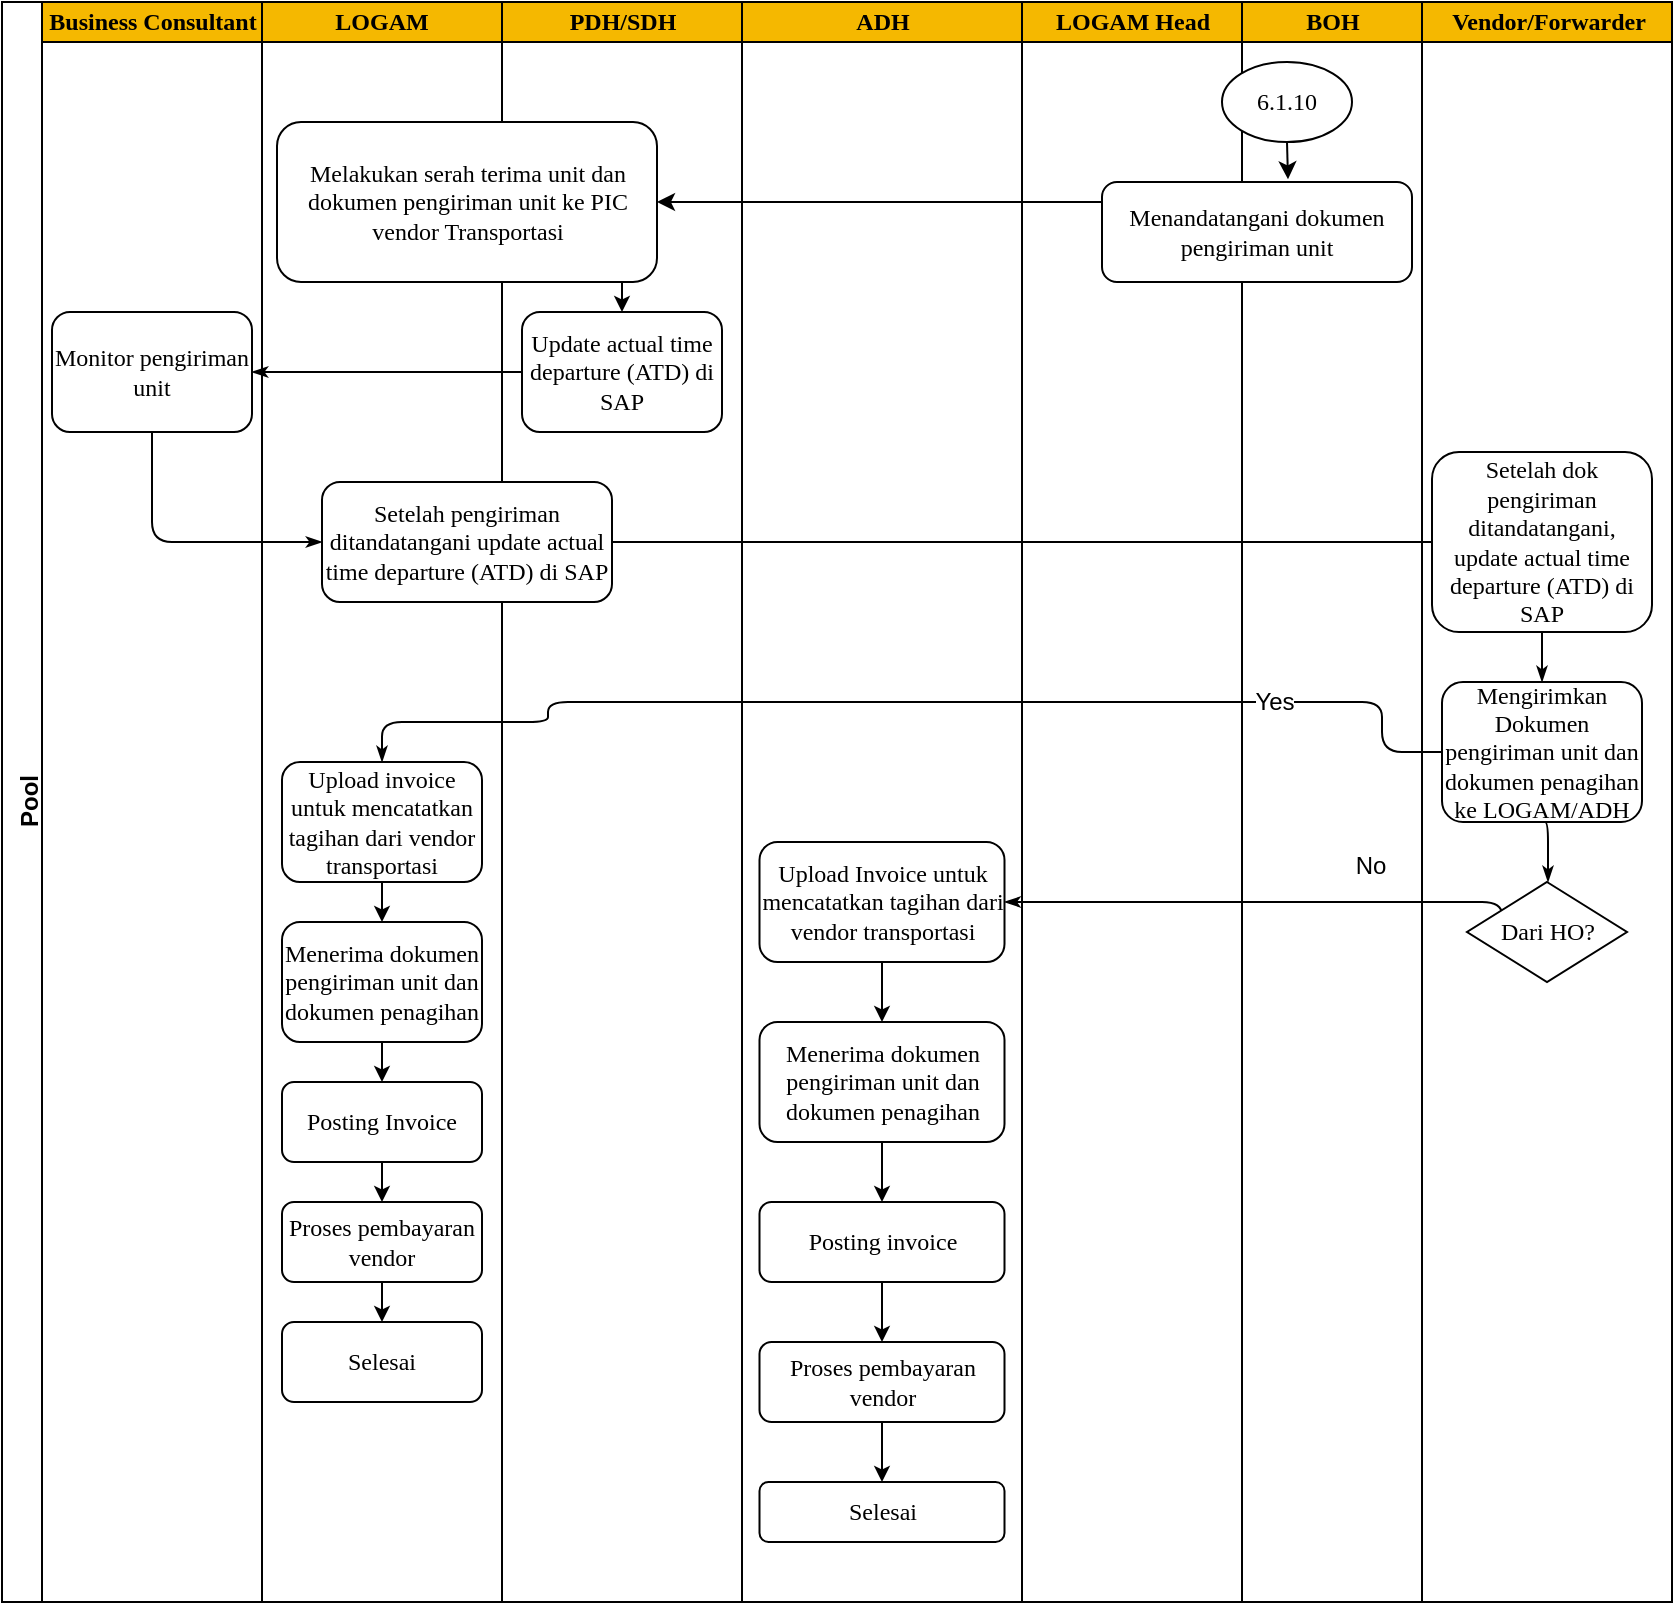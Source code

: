 <mxfile version="21.6.9" type="github">
  <diagram name="Page-1" id="74e2e168-ea6b-b213-b513-2b3c1d86103e">
    <mxGraphModel dx="1059" dy="608" grid="1" gridSize="10" guides="1" tooltips="1" connect="1" arrows="1" fold="1" page="1" pageScale="1" pageWidth="1100" pageHeight="850" background="none" math="0" shadow="0">
      <root>
        <mxCell id="0" />
        <mxCell id="1" parent="0" />
        <mxCell id="77e6c97f196da883-1" value="Pool" style="swimlane;html=1;childLayout=stackLayout;startSize=20;rounded=0;shadow=0;strokeWidth=1;align=center;verticalAlign=top;horizontal=0;movable=1;resizable=1;rotatable=1;deletable=1;editable=1;locked=0;connectable=1;fontSize=12;" parent="1" vertex="1">
          <mxGeometry x="70" y="40" width="835" height="800" as="geometry">
            <mxRectangle x="70" y="40" width="60" height="20" as="alternateBounds" />
          </mxGeometry>
        </mxCell>
        <mxCell id="77e6c97f196da883-2" value="&lt;font style=&quot;font-size: 12px;&quot; face=&quot;Times New Roman&quot;&gt;Business Consultant&lt;/font&gt;" style="swimlane;html=1;startSize=20;fillColor=#f5b800;fontSize=12;" parent="77e6c97f196da883-1" vertex="1">
          <mxGeometry x="20" width="110" height="800" as="geometry" />
        </mxCell>
        <mxCell id="77e6c97f196da883-9" value="&lt;font face=&quot;Times New Roman&quot; style=&quot;font-size: 12px;&quot;&gt;Monitor pengiriman unit&lt;/font&gt;" style="rounded=1;whiteSpace=wrap;html=1;shadow=0;labelBackgroundColor=none;strokeWidth=1;fontFamily=Verdana;fontSize=12;align=center;" parent="77e6c97f196da883-2" vertex="1">
          <mxGeometry x="5" y="155" width="100" height="60" as="geometry" />
        </mxCell>
        <mxCell id="77e6c97f196da883-3" value="" style="swimlane;html=1;startSize=20;fillColor=#f5b800;fontSize=12;align=center;" parent="77e6c97f196da883-1" vertex="1">
          <mxGeometry x="130" width="240" height="800" as="geometry" />
        </mxCell>
        <mxCell id="77e6c97f196da883-21" value="&lt;font face=&quot;Times New Roman&quot; style=&quot;font-size: 12px;&quot;&gt;Upload invoice untuk mencatatkan tagihan dari vendor transportasi&lt;/font&gt;" style="rounded=1;whiteSpace=wrap;html=1;shadow=0;labelBackgroundColor=none;strokeWidth=1;fontFamily=Verdana;fontSize=12;align=center;" parent="77e6c97f196da883-3" vertex="1">
          <mxGeometry x="10" y="380" width="100" height="60" as="geometry" />
        </mxCell>
        <mxCell id="77e6c97f196da883-10" value="&lt;font face=&quot;Times New Roman&quot; style=&quot;font-size: 12px;&quot;&gt;Menerima dokumen pengiriman unit dan dokumen penagihan&lt;/font&gt;" style="rounded=1;whiteSpace=wrap;html=1;shadow=0;labelBackgroundColor=none;strokeWidth=1;fontFamily=Verdana;fontSize=12;align=center;" parent="77e6c97f196da883-3" vertex="1">
          <mxGeometry x="10" y="460" width="100" height="60" as="geometry" />
        </mxCell>
        <mxCell id="77e6c97f196da883-14" value="&lt;font face=&quot;Times New Roman&quot; style=&quot;font-size: 12px;&quot;&gt;Posting Invoice&lt;/font&gt;" style="rounded=1;whiteSpace=wrap;html=1;shadow=0;labelBackgroundColor=none;strokeWidth=1;fontFamily=Verdana;fontSize=12;align=center;" parent="77e6c97f196da883-3" vertex="1">
          <mxGeometry x="10" y="540" width="100" height="40" as="geometry" />
        </mxCell>
        <mxCell id="77e6c97f196da883-19" value="&lt;font face=&quot;Times New Roman&quot; style=&quot;font-size: 12px;&quot;&gt;Proses pembayaran vendor&lt;/font&gt;" style="rounded=1;whiteSpace=wrap;html=1;shadow=0;labelBackgroundColor=none;strokeWidth=1;fontFamily=Verdana;fontSize=12;align=center;" parent="77e6c97f196da883-3" vertex="1">
          <mxGeometry x="10" y="600" width="100" height="40" as="geometry" />
        </mxCell>
        <mxCell id="77e6c97f196da883-22" value="&lt;font style=&quot;font-size: 12px;&quot; face=&quot;Times New Roman&quot;&gt;Selesai&lt;/font&gt;" style="rounded=1;whiteSpace=wrap;html=1;shadow=0;labelBackgroundColor=none;strokeWidth=1;fontFamily=Verdana;fontSize=12;align=center;" parent="77e6c97f196da883-3" vertex="1">
          <mxGeometry x="10" y="660" width="100" height="40" as="geometry" />
        </mxCell>
        <mxCell id="9BGlGzTRq6roD9rzo5Fi-54" value="" style="endArrow=classic;html=1;rounded=0;exitX=0.5;exitY=1;exitDx=0;exitDy=0;entryX=0.5;entryY=0;entryDx=0;entryDy=0;endSize=5;startSize=5;fontSize=12;" parent="77e6c97f196da883-3" source="77e6c97f196da883-21" target="77e6c97f196da883-10" edge="1">
          <mxGeometry width="50" height="50" relative="1" as="geometry">
            <mxPoint x="167.5" y="590" as="sourcePoint" />
            <mxPoint x="217.5" y="540" as="targetPoint" />
          </mxGeometry>
        </mxCell>
        <mxCell id="9BGlGzTRq6roD9rzo5Fi-55" value="" style="endArrow=classic;html=1;rounded=0;endSize=5;startSize=5;exitX=0.5;exitY=1;exitDx=0;exitDy=0;entryX=0.5;entryY=0;entryDx=0;entryDy=0;jumpSize=6;fontSize=12;" parent="77e6c97f196da883-3" source="77e6c97f196da883-10" target="77e6c97f196da883-14" edge="1">
          <mxGeometry width="50" height="50" relative="1" as="geometry">
            <mxPoint x="411.5" y="670" as="sourcePoint" />
            <mxPoint x="411.5" y="700" as="targetPoint" />
          </mxGeometry>
        </mxCell>
        <mxCell id="9BGlGzTRq6roD9rzo5Fi-56" value="" style="endArrow=classic;html=1;rounded=0;endSize=5;startSize=5;exitX=0.5;exitY=1;exitDx=0;exitDy=0;entryX=0.5;entryY=0;entryDx=0;entryDy=0;fontSize=12;" parent="77e6c97f196da883-3" source="77e6c97f196da883-14" target="77e6c97f196da883-19" edge="1">
          <mxGeometry width="50" height="50" relative="1" as="geometry">
            <mxPoint x="421.5" y="680" as="sourcePoint" />
            <mxPoint x="421.5" y="710" as="targetPoint" />
          </mxGeometry>
        </mxCell>
        <mxCell id="9BGlGzTRq6roD9rzo5Fi-57" value="" style="endArrow=classic;html=1;rounded=0;endSize=5;startSize=5;exitX=0.5;exitY=1;exitDx=0;exitDy=0;entryX=0.5;entryY=0;entryDx=0;entryDy=0;fontSize=12;" parent="77e6c97f196da883-3" source="77e6c97f196da883-19" target="77e6c97f196da883-22" edge="1">
          <mxGeometry width="50" height="50" relative="1" as="geometry">
            <mxPoint x="431.5" y="690" as="sourcePoint" />
            <mxPoint x="431.5" y="720" as="targetPoint" />
          </mxGeometry>
        </mxCell>
        <mxCell id="77e6c97f196da883-4" value="&lt;font style=&quot;font-size: 12px;&quot; face=&quot;Times New Roman&quot;&gt;PDH/SDH&lt;/font&gt;" style="swimlane;html=1;startSize=20;fillColor=#f5b800;fontSize=12;" parent="77e6c97f196da883-3" vertex="1">
          <mxGeometry x="120" width="120" height="800" as="geometry" />
        </mxCell>
        <mxCell id="77e6c97f196da883-12" value="&lt;font style=&quot;font-size: 12px;&quot; face=&quot;Times New Roman&quot;&gt;Update actual time departure (ATD) di SAP&lt;/font&gt;" style="rounded=1;whiteSpace=wrap;html=1;shadow=0;labelBackgroundColor=none;strokeWidth=1;fontFamily=Verdana;fontSize=12;align=center;" parent="77e6c97f196da883-4" vertex="1">
          <mxGeometry x="10" y="155" width="100" height="60" as="geometry" />
        </mxCell>
        <mxCell id="77e6c97f196da883-15" value="&lt;font style=&quot;font-size: 12px;&quot; face=&quot;Times New Roman&quot;&gt;Setelah pengiriman ditandatangani update actual time departure (ATD) di SAP&lt;/font&gt;" style="rounded=1;whiteSpace=wrap;html=1;shadow=0;labelBackgroundColor=none;strokeWidth=1;fontFamily=Verdana;fontSize=12;align=center;" parent="77e6c97f196da883-4" vertex="1">
          <mxGeometry x="-90" y="240" width="145" height="60" as="geometry" />
        </mxCell>
        <mxCell id="77e6c97f196da883-11" value="&lt;font face=&quot;Times New Roman&quot; style=&quot;font-size: 12px;&quot;&gt;Melakukan serah terima unit dan dokumen pengiriman unit ke PIC vendor Transportasi&lt;/font&gt;" style="rounded=1;whiteSpace=wrap;html=1;shadow=0;labelBackgroundColor=none;strokeWidth=1;fontFamily=Verdana;fontSize=12;align=center;" parent="77e6c97f196da883-4" vertex="1">
          <mxGeometry x="-112.5" y="60" width="190" height="80" as="geometry" />
        </mxCell>
        <mxCell id="OlNoSFknCZAks61m3oYo-1" value="LOGAM" style="text;html=1;strokeColor=none;fillColor=none;align=center;verticalAlign=middle;whiteSpace=wrap;rounded=0;fontFamily=Times New Roman;fontStyle=1" vertex="1" parent="77e6c97f196da883-3">
          <mxGeometry x="30" width="60" height="20" as="geometry" />
        </mxCell>
        <mxCell id="OlNoSFknCZAks61m3oYo-2" value="" style="endArrow=classic;html=1;rounded=0;entryX=0.5;entryY=0;entryDx=0;entryDy=0;endSize=5;startSize=5;" edge="1" parent="77e6c97f196da883-3" target="77e6c97f196da883-12">
          <mxGeometry width="50" height="50" relative="1" as="geometry">
            <mxPoint x="110" y="140" as="sourcePoint" />
            <mxPoint x="330" y="190" as="targetPoint" />
            <Array as="points">
              <mxPoint x="90" y="140" />
              <mxPoint x="180" y="140" />
            </Array>
          </mxGeometry>
        </mxCell>
        <mxCell id="77e6c97f196da883-5" value="&lt;font style=&quot;font-size: 12px;&quot; face=&quot;Times New Roman&quot;&gt;ADH&lt;/font&gt;" style="swimlane;html=1;startSize=20;fillColor=#f5b800;fontSize=12;" parent="77e6c97f196da883-1" vertex="1">
          <mxGeometry x="370" width="140" height="800" as="geometry" />
        </mxCell>
        <mxCell id="77e6c97f196da883-23" value="&lt;font style=&quot;font-size: 12px;&quot; face=&quot;Times New Roman&quot;&gt;Upload Invoice untuk mencatatkan tagihan dari vendor transportasi&lt;/font&gt;" style="rounded=1;whiteSpace=wrap;html=1;shadow=0;labelBackgroundColor=none;strokeWidth=1;fontFamily=Verdana;fontSize=12;align=center;" parent="77e6c97f196da883-5" vertex="1">
          <mxGeometry x="8.75" y="420" width="122.5" height="60" as="geometry" />
        </mxCell>
        <mxCell id="9BGlGzTRq6roD9rzo5Fi-9" value="&lt;font style=&quot;font-size: 12px;&quot; face=&quot;Times New Roman&quot;&gt;Menerima dokumen pengiriman unit dan dokumen penagihan&lt;/font&gt;" style="rounded=1;whiteSpace=wrap;html=1;shadow=0;labelBackgroundColor=none;strokeWidth=1;fontFamily=Verdana;fontSize=12;align=center;" parent="77e6c97f196da883-5" vertex="1">
          <mxGeometry x="8.75" y="510" width="122.5" height="60" as="geometry" />
        </mxCell>
        <mxCell id="9BGlGzTRq6roD9rzo5Fi-10" value="&lt;font face=&quot;Times New Roman&quot; style=&quot;font-size: 12px;&quot;&gt;Posting invoice&lt;/font&gt;" style="rounded=1;whiteSpace=wrap;html=1;shadow=0;labelBackgroundColor=none;strokeWidth=1;fontFamily=Verdana;fontSize=12;align=center;" parent="77e6c97f196da883-5" vertex="1">
          <mxGeometry x="8.75" y="600" width="122.5" height="40" as="geometry" />
        </mxCell>
        <mxCell id="9BGlGzTRq6roD9rzo5Fi-11" value="&lt;font face=&quot;Times New Roman&quot; style=&quot;font-size: 12px;&quot;&gt;Proses pembayaran vendor&lt;/font&gt;" style="rounded=1;whiteSpace=wrap;html=1;shadow=0;labelBackgroundColor=none;strokeWidth=1;fontFamily=Verdana;fontSize=12;align=center;" parent="77e6c97f196da883-5" vertex="1">
          <mxGeometry x="8.75" y="670" width="122.5" height="40" as="geometry" />
        </mxCell>
        <mxCell id="9BGlGzTRq6roD9rzo5Fi-12" value="&lt;font style=&quot;font-size: 12px;&quot; face=&quot;Times New Roman&quot;&gt;Selesai&lt;/font&gt;" style="rounded=1;whiteSpace=wrap;html=1;shadow=0;labelBackgroundColor=none;strokeWidth=1;fontFamily=Verdana;fontSize=12;align=center;" parent="77e6c97f196da883-5" vertex="1">
          <mxGeometry x="8.75" y="740" width="122.5" height="30" as="geometry" />
        </mxCell>
        <mxCell id="9BGlGzTRq6roD9rzo5Fi-42" value="" style="endArrow=classic;html=1;rounded=0;endSize=5;startSize=5;exitX=0.5;exitY=1;exitDx=0;exitDy=0;entryX=0.5;entryY=0;entryDx=0;entryDy=0;fontSize=12;" parent="77e6c97f196da883-5" source="77e6c97f196da883-23" target="9BGlGzTRq6roD9rzo5Fi-9" edge="1">
          <mxGeometry width="50" height="50" relative="1" as="geometry">
            <mxPoint x="-13.75" y="320" as="sourcePoint" />
            <mxPoint x="36.25" y="270" as="targetPoint" />
          </mxGeometry>
        </mxCell>
        <mxCell id="9BGlGzTRq6roD9rzo5Fi-43" value="" style="endArrow=classic;html=1;rounded=0;endSize=5;startSize=5;exitX=0.5;exitY=1;exitDx=0;exitDy=0;entryX=0.5;entryY=0;entryDx=0;entryDy=0;fontSize=12;" parent="77e6c97f196da883-5" source="9BGlGzTRq6roD9rzo5Fi-9" target="9BGlGzTRq6roD9rzo5Fi-10" edge="1">
          <mxGeometry width="50" height="50" relative="1" as="geometry">
            <mxPoint x="80.25" y="490" as="sourcePoint" />
            <mxPoint x="80.25" y="520" as="targetPoint" />
          </mxGeometry>
        </mxCell>
        <mxCell id="9BGlGzTRq6roD9rzo5Fi-52" value="" style="endArrow=classic;html=1;rounded=0;endSize=5;startSize=5;exitX=0.5;exitY=1;exitDx=0;exitDy=0;entryX=0.5;entryY=0;entryDx=0;entryDy=0;fontSize=12;" parent="77e6c97f196da883-5" source="9BGlGzTRq6roD9rzo5Fi-10" target="9BGlGzTRq6roD9rzo5Fi-11" edge="1">
          <mxGeometry width="50" height="50" relative="1" as="geometry">
            <mxPoint x="80.25" y="580" as="sourcePoint" />
            <mxPoint x="80.25" y="610" as="targetPoint" />
          </mxGeometry>
        </mxCell>
        <mxCell id="9BGlGzTRq6roD9rzo5Fi-53" value="" style="endArrow=classic;html=1;rounded=0;endSize=5;startSize=5;exitX=0.5;exitY=1;exitDx=0;exitDy=0;entryX=0.5;entryY=0;entryDx=0;entryDy=0;fontSize=12;" parent="77e6c97f196da883-5" source="9BGlGzTRq6roD9rzo5Fi-11" target="9BGlGzTRq6roD9rzo5Fi-12" edge="1">
          <mxGeometry width="50" height="50" relative="1" as="geometry">
            <mxPoint x="80.25" y="650" as="sourcePoint" />
            <mxPoint x="80.25" y="680" as="targetPoint" />
          </mxGeometry>
        </mxCell>
        <mxCell id="77e6c97f196da883-6" value="&lt;font face=&quot;Times New Roman&quot; style=&quot;font-size: 12px;&quot;&gt;LOGAM Head&lt;/font&gt;" style="swimlane;html=1;startSize=20;fillColor=#f5b800;fontSize=12;" parent="77e6c97f196da883-1" vertex="1">
          <mxGeometry x="510" width="110" height="800" as="geometry" />
        </mxCell>
        <mxCell id="9BGlGzTRq6roD9rzo5Fi-1" value="&lt;font style=&quot;font-size: 12px;&quot; face=&quot;Times New Roman&quot;&gt;BOH&lt;/font&gt;" style="swimlane;html=1;startSize=20;fillColor=#f5b800;fontSize=12;" parent="77e6c97f196da883-1" vertex="1">
          <mxGeometry x="620" width="90" height="800" as="geometry" />
        </mxCell>
        <mxCell id="9BGlGzTRq6roD9rzo5Fi-14" value="&lt;font face=&quot;Times New Roman&quot; style=&quot;font-size: 12px;&quot;&gt;6.1.10&lt;/font&gt;" style="ellipse;whiteSpace=wrap;html=1;fontSize=12;" parent="9BGlGzTRq6roD9rzo5Fi-1" vertex="1">
          <mxGeometry x="-10" y="30" width="65" height="40" as="geometry" />
        </mxCell>
        <mxCell id="9BGlGzTRq6roD9rzo5Fi-15" value="&lt;font face=&quot;Times New Roman&quot; style=&quot;font-size: 12px;&quot;&gt;Menandatangani dokumen pengiriman unit&lt;/font&gt;" style="rounded=1;whiteSpace=wrap;html=1;fontSize=12;" parent="9BGlGzTRq6roD9rzo5Fi-1" vertex="1">
          <mxGeometry x="-70" y="90" width="155" height="50" as="geometry" />
        </mxCell>
        <mxCell id="OlNoSFknCZAks61m3oYo-4" value="" style="endArrow=classic;html=1;rounded=0;exitX=0.5;exitY=1;exitDx=0;exitDy=0;entryX=0.6;entryY=-0.027;entryDx=0;entryDy=0;entryPerimeter=0;" edge="1" parent="9BGlGzTRq6roD9rzo5Fi-1" source="9BGlGzTRq6roD9rzo5Fi-14" target="9BGlGzTRq6roD9rzo5Fi-15">
          <mxGeometry width="50" height="50" relative="1" as="geometry">
            <mxPoint x="20" y="60" as="sourcePoint" />
            <mxPoint x="20" y="89" as="targetPoint" />
          </mxGeometry>
        </mxCell>
        <mxCell id="9BGlGzTRq6roD9rzo5Fi-28" style="edgeStyle=orthogonalEdgeStyle;rounded=1;html=1;labelBackgroundColor=none;startArrow=none;startFill=0;startSize=5;endArrow=classicThin;endFill=1;endSize=5;jettySize=auto;orthogonalLoop=1;strokeWidth=1;fontFamily=Verdana;fontSize=12;entryX=0;entryY=0.5;entryDx=0;entryDy=0;exitX=1;exitY=0.5;exitDx=0;exitDy=0;" parent="77e6c97f196da883-1" source="77e6c97f196da883-15" target="77e6c97f196da883-17" edge="1">
          <mxGeometry relative="1" as="geometry">
            <mxPoint x="150" y="195" as="sourcePoint" />
            <mxPoint x="405" y="195" as="targetPoint" />
            <Array as="points">
              <mxPoint x="765" y="270" />
            </Array>
          </mxGeometry>
        </mxCell>
        <mxCell id="77e6c97f196da883-30" style="edgeStyle=orthogonalEdgeStyle;rounded=1;html=1;labelBackgroundColor=none;startArrow=none;startFill=0;startSize=5;endArrow=classicThin;endFill=1;endSize=5;jettySize=auto;orthogonalLoop=1;strokeWidth=1;fontFamily=Verdana;fontSize=12;entryX=0;entryY=0.5;entryDx=0;entryDy=0;exitX=0.5;exitY=1;exitDx=0;exitDy=0;" parent="77e6c97f196da883-1" source="77e6c97f196da883-9" target="77e6c97f196da883-15" edge="1">
          <mxGeometry relative="1" as="geometry">
            <mxPoint x="360" y="290" as="targetPoint" />
          </mxGeometry>
        </mxCell>
        <mxCell id="77e6c97f196da883-28" style="edgeStyle=orthogonalEdgeStyle;rounded=1;html=1;labelBackgroundColor=none;startArrow=none;startFill=0;startSize=5;endArrow=classicThin;endFill=1;endSize=5;jettySize=auto;orthogonalLoop=1;strokeWidth=1;fontFamily=Verdana;fontSize=12;" parent="77e6c97f196da883-1" source="77e6c97f196da883-12" target="77e6c97f196da883-9" edge="1">
          <mxGeometry relative="1" as="geometry" />
        </mxCell>
        <mxCell id="9BGlGzTRq6roD9rzo5Fi-36" style="edgeStyle=orthogonalEdgeStyle;rounded=1;html=1;labelBackgroundColor=none;startArrow=none;startFill=0;startSize=5;endArrow=classicThin;endFill=1;endSize=5;jettySize=auto;orthogonalLoop=1;strokeWidth=1;fontFamily=Verdana;fontSize=12;entryX=1;entryY=0.5;entryDx=0;entryDy=0;exitX=0;exitY=1;exitDx=0;exitDy=0;" parent="77e6c97f196da883-1" source="9BGlGzTRq6roD9rzo5Fi-3" target="77e6c97f196da883-23" edge="1">
          <mxGeometry relative="1" as="geometry">
            <mxPoint x="1000" y="510" as="sourcePoint" />
            <mxPoint x="333" y="395" as="targetPoint" />
            <Array as="points">
              <mxPoint x="750" y="473" />
              <mxPoint x="750" y="450" />
            </Array>
          </mxGeometry>
        </mxCell>
        <mxCell id="9BGlGzTRq6roD9rzo5Fi-37" value="No" style="edgeLabel;html=1;align=center;verticalAlign=middle;resizable=0;points=[];fontSize=12;" parent="9BGlGzTRq6roD9rzo5Fi-36" vertex="1" connectable="0">
          <mxGeometry x="-0.628" y="2" relative="1" as="geometry">
            <mxPoint x="-44" y="-20" as="offset" />
          </mxGeometry>
        </mxCell>
        <mxCell id="9BGlGzTRq6roD9rzo5Fi-30" style="edgeStyle=orthogonalEdgeStyle;rounded=1;html=1;labelBackgroundColor=none;startArrow=none;startFill=0;startSize=5;endArrow=classicThin;endFill=1;endSize=5;jettySize=auto;orthogonalLoop=1;strokeWidth=1;fontFamily=Verdana;fontSize=12;entryX=0.5;entryY=0;entryDx=0;entryDy=0;exitX=0;exitY=0.5;exitDx=0;exitDy=0;" parent="77e6c97f196da883-1" source="77e6c97f196da883-18" target="77e6c97f196da883-21" edge="1">
          <mxGeometry relative="1" as="geometry">
            <mxPoint x="859.96" y="434.98" as="sourcePoint" />
            <mxPoint x="242.46" y="364.98" as="targetPoint" />
            <Array as="points">
              <mxPoint x="690" y="375" />
              <mxPoint x="690" y="350" />
              <mxPoint x="273" y="350" />
              <mxPoint x="273" y="360" />
              <mxPoint x="190" y="360" />
            </Array>
          </mxGeometry>
        </mxCell>
        <mxCell id="9BGlGzTRq6roD9rzo5Fi-31" value="Yes" style="edgeLabel;html=1;align=center;verticalAlign=middle;resizable=0;points=[];fontSize=12;" parent="9BGlGzTRq6roD9rzo5Fi-30" vertex="1" connectable="0">
          <mxGeometry x="-0.628" y="2" relative="1" as="geometry">
            <mxPoint y="-2" as="offset" />
          </mxGeometry>
        </mxCell>
        <mxCell id="77e6c97f196da883-7" value="&lt;font face=&quot;Times New Roman&quot; style=&quot;font-size: 12px;&quot;&gt;Vendor/Forwarder&lt;/font&gt;" style="swimlane;html=1;startSize=20;fillColor=#f5b800;strokeColor=#000000;fontSize=12;" parent="77e6c97f196da883-1" vertex="1">
          <mxGeometry x="710" width="125" height="800" as="geometry" />
        </mxCell>
        <mxCell id="77e6c97f196da883-17" value="&lt;font face=&quot;Times New Roman&quot; style=&quot;font-size: 12px;&quot;&gt;Setelah dok pengiriman ditandatangani, update actual time departure (ATD) di SAP&lt;/font&gt;" style="rounded=1;whiteSpace=wrap;html=1;shadow=0;labelBackgroundColor=none;strokeWidth=1;fontFamily=Verdana;fontSize=12;align=center;" parent="77e6c97f196da883-7" vertex="1">
          <mxGeometry x="5" y="225" width="110" height="90" as="geometry" />
        </mxCell>
        <mxCell id="77e6c97f196da883-18" value="&lt;font style=&quot;font-size: 12px;&quot; face=&quot;Times New Roman&quot;&gt;Mengirimkan Dokumen pengiriman unit dan dokumen penagihan ke LOGAM/ADH&lt;/font&gt;" style="rounded=1;whiteSpace=wrap;html=1;shadow=0;labelBackgroundColor=none;strokeWidth=1;fontFamily=Verdana;fontSize=12;align=center;" parent="77e6c97f196da883-7" vertex="1">
          <mxGeometry x="10" y="340" width="100" height="70" as="geometry" />
        </mxCell>
        <mxCell id="107ba76e4e335f99-1" style="edgeStyle=orthogonalEdgeStyle;rounded=1;html=1;labelBackgroundColor=none;startArrow=none;startFill=0;startSize=5;endArrow=classicThin;endFill=1;endSize=5;jettySize=auto;orthogonalLoop=1;strokeWidth=1;fontFamily=Verdana;fontSize=12;" parent="77e6c97f196da883-7" source="77e6c97f196da883-17" target="77e6c97f196da883-18" edge="1">
          <mxGeometry relative="1" as="geometry">
            <Array as="points">
              <mxPoint x="85" y="340" />
              <mxPoint x="85" y="340" />
            </Array>
          </mxGeometry>
        </mxCell>
        <mxCell id="9BGlGzTRq6roD9rzo5Fi-3" value="&lt;font style=&quot;font-size: 12px;&quot; face=&quot;Times New Roman&quot;&gt;Dari HO?&lt;/font&gt;" style="rhombus;whiteSpace=wrap;html=1;fontSize=12;" parent="77e6c97f196da883-7" vertex="1">
          <mxGeometry x="22.5" y="440" width="80" height="50" as="geometry" />
        </mxCell>
        <mxCell id="9BGlGzTRq6roD9rzo5Fi-6" style="edgeStyle=orthogonalEdgeStyle;rounded=1;html=1;labelBackgroundColor=none;startArrow=none;startFill=0;startSize=5;endArrow=classicThin;endFill=1;endSize=5;jettySize=auto;orthogonalLoop=1;strokeWidth=1;fontFamily=Verdana;fontSize=12;exitX=0.5;exitY=1;exitDx=0;exitDy=0;entryX=0.5;entryY=0;entryDx=0;entryDy=0;" parent="77e6c97f196da883-7" source="77e6c97f196da883-18" target="9BGlGzTRq6roD9rzo5Fi-3" edge="1">
          <mxGeometry relative="1" as="geometry">
            <mxPoint x="95" y="320" as="sourcePoint" />
            <mxPoint x="95" y="350" as="targetPoint" />
            <Array as="points">
              <mxPoint x="63" y="410" />
              <mxPoint x="63" y="440" />
            </Array>
          </mxGeometry>
        </mxCell>
        <mxCell id="OlNoSFknCZAks61m3oYo-3" value="" style="endArrow=classic;html=1;rounded=0;exitX=0;exitY=0.5;exitDx=0;exitDy=0;entryX=1;entryY=0.5;entryDx=0;entryDy=0;" edge="1" parent="77e6c97f196da883-1" source="9BGlGzTRq6roD9rzo5Fi-15" target="77e6c97f196da883-11">
          <mxGeometry width="50" height="50" relative="1" as="geometry">
            <mxPoint x="420" y="330" as="sourcePoint" />
            <mxPoint x="470" y="280" as="targetPoint" />
            <Array as="points">
              <mxPoint x="550" y="115" />
              <mxPoint x="550" y="100" />
            </Array>
          </mxGeometry>
        </mxCell>
      </root>
    </mxGraphModel>
  </diagram>
</mxfile>
